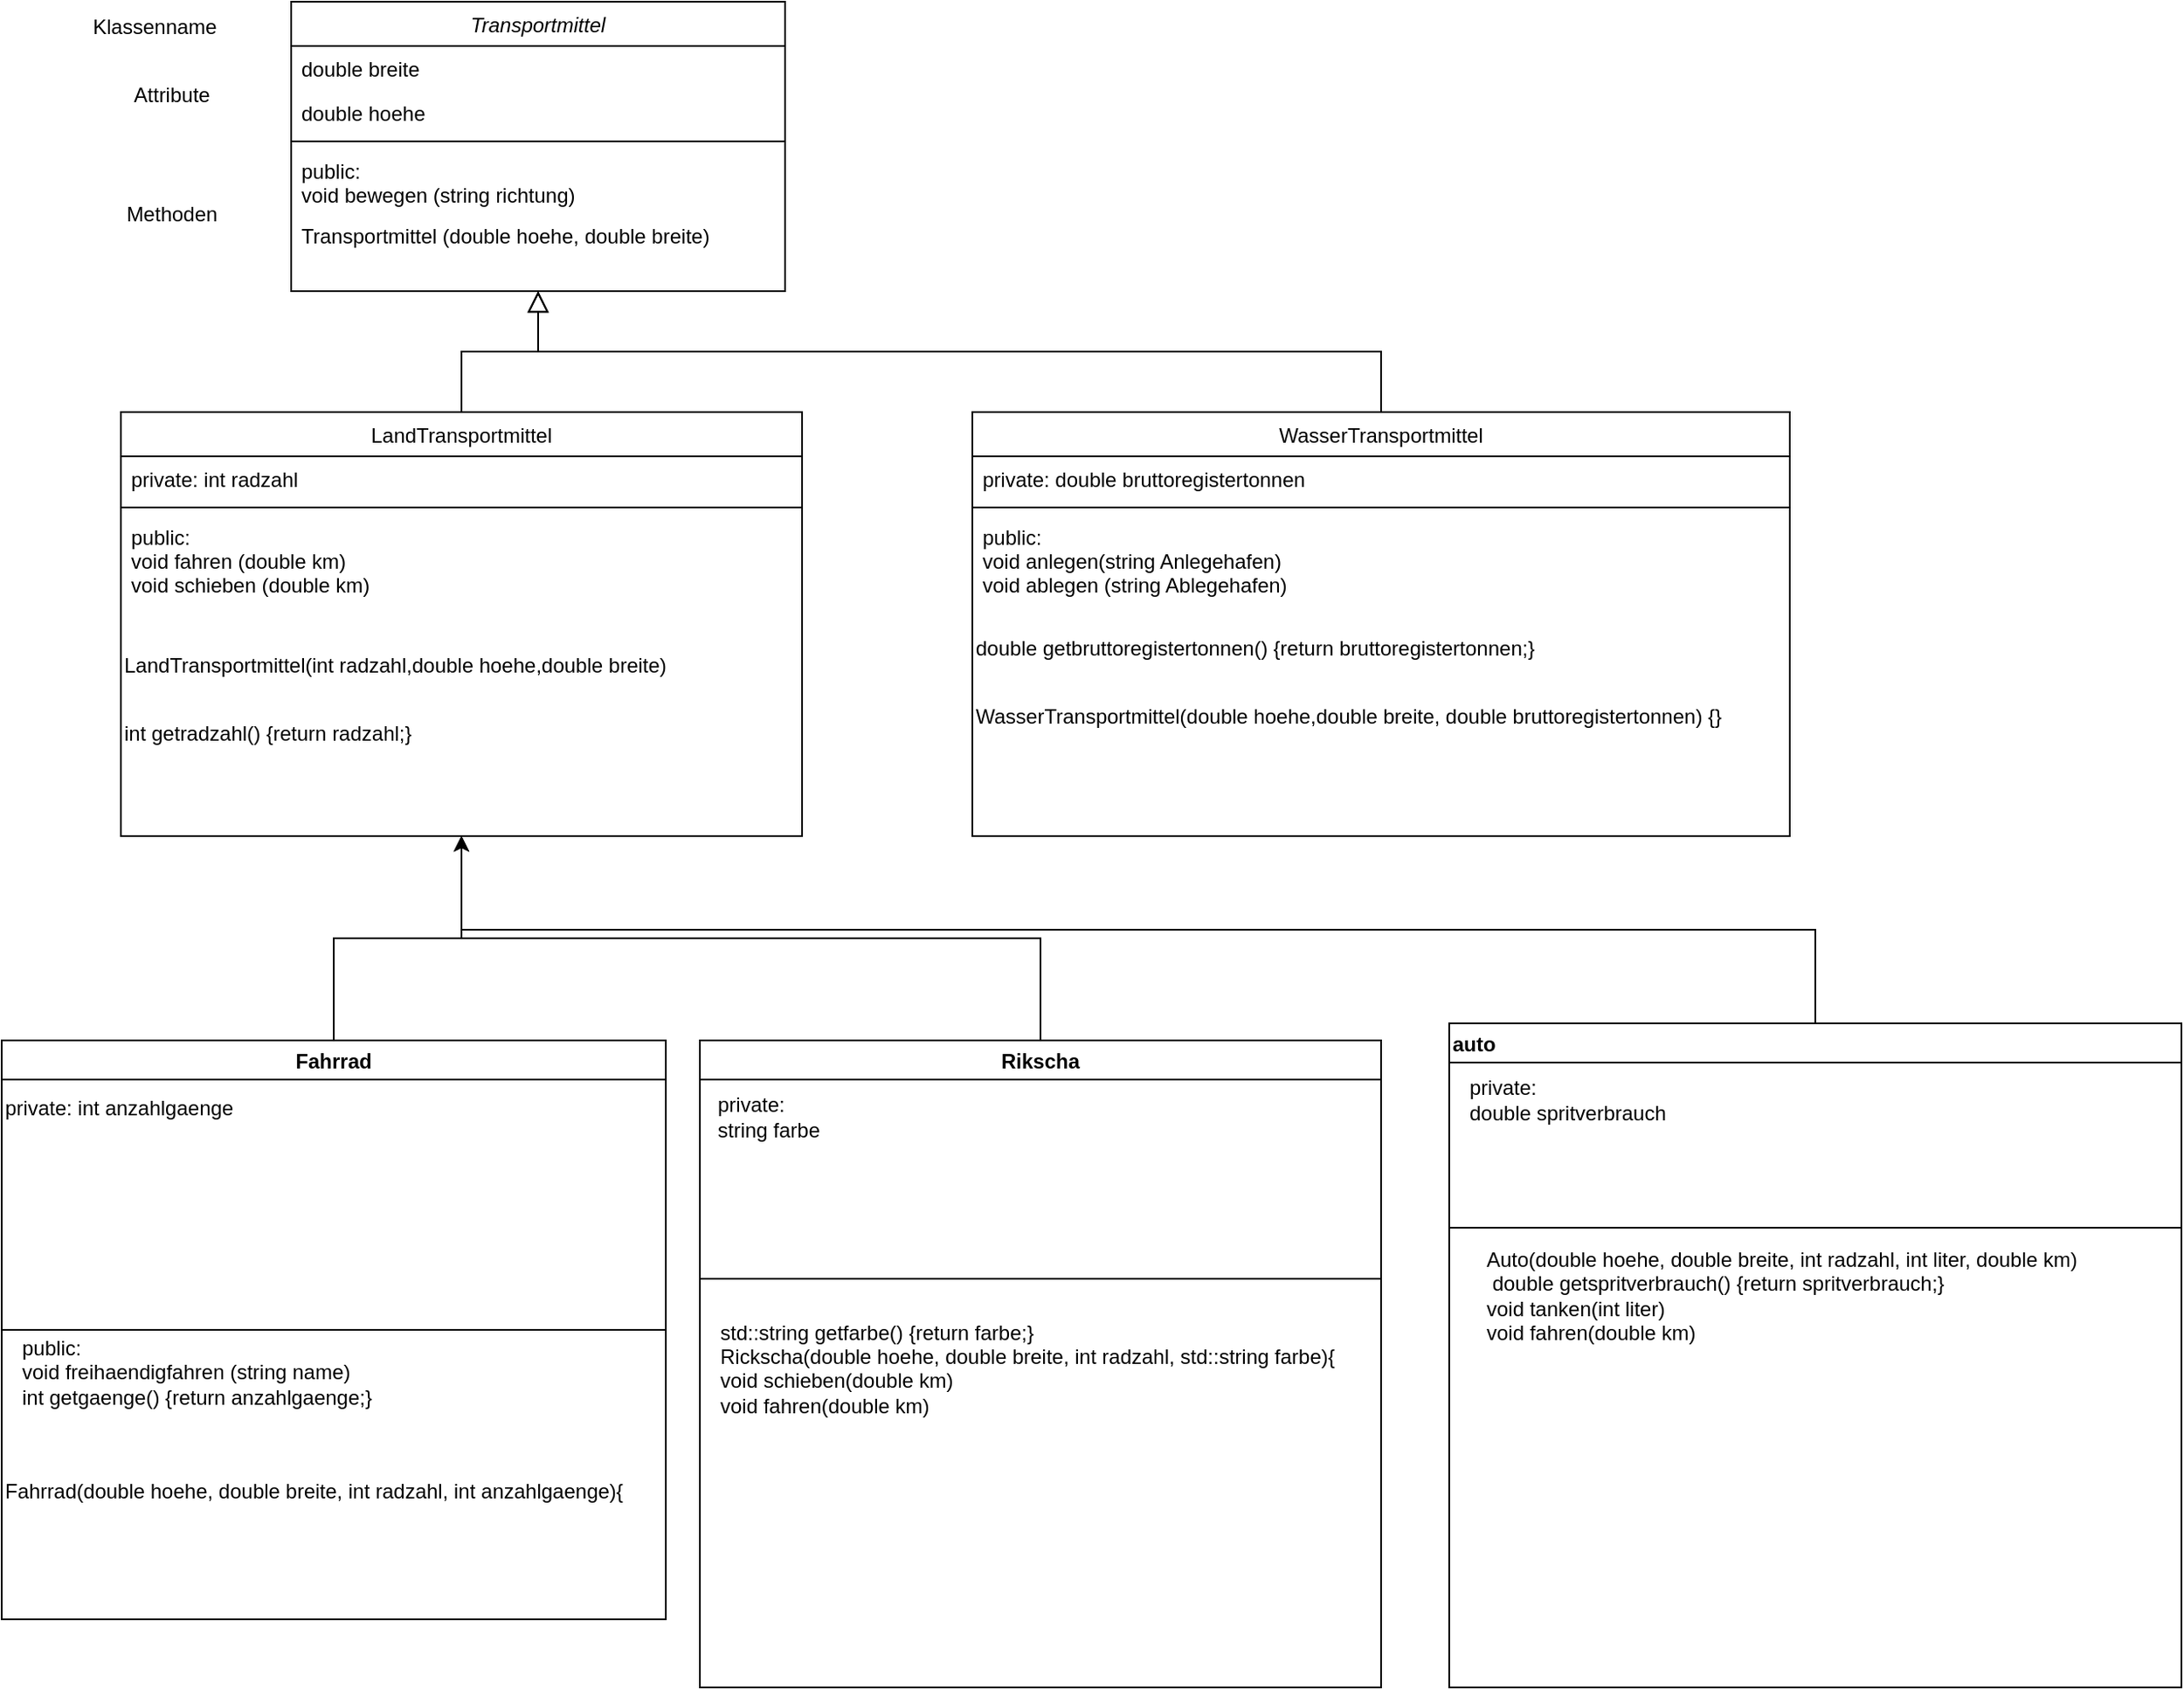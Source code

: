 <mxfile version="18.0.8" type="device"><diagram id="C5RBs43oDa-KdzZeNtuy" name="Page-1"><mxGraphModel dx="1422" dy="752" grid="1" gridSize="10" guides="1" tooltips="1" connect="1" arrows="1" fold="1" page="1" pageScale="1" pageWidth="827" pageHeight="1169" math="0" shadow="0"><root><mxCell id="WIyWlLk6GJQsqaUBKTNV-0"/><mxCell id="WIyWlLk6GJQsqaUBKTNV-1" parent="WIyWlLk6GJQsqaUBKTNV-0"/><mxCell id="zkfFHV4jXpPFQw0GAbJ--0" value="Transportmittel" style="swimlane;fontStyle=2;align=center;verticalAlign=top;childLayout=stackLayout;horizontal=1;startSize=26;horizontalStack=0;resizeParent=1;resizeLast=0;collapsible=1;marginBottom=0;rounded=0;shadow=0;strokeWidth=1;" parent="WIyWlLk6GJQsqaUBKTNV-1" vertex="1"><mxGeometry x="220" y="120" width="290" height="170" as="geometry"><mxRectangle x="230" y="140" width="160" height="26" as="alternateBounds"/></mxGeometry></mxCell><mxCell id="zkfFHV4jXpPFQw0GAbJ--1" value="double breite" style="text;align=left;verticalAlign=top;spacingLeft=4;spacingRight=4;overflow=hidden;rotatable=0;points=[[0,0.5],[1,0.5]];portConstraint=eastwest;" parent="zkfFHV4jXpPFQw0GAbJ--0" vertex="1"><mxGeometry y="26" width="290" height="26" as="geometry"/></mxCell><mxCell id="zkfFHV4jXpPFQw0GAbJ--2" value="double hoehe" style="text;align=left;verticalAlign=top;spacingLeft=4;spacingRight=4;overflow=hidden;rotatable=0;points=[[0,0.5],[1,0.5]];portConstraint=eastwest;rounded=0;shadow=0;html=0;" parent="zkfFHV4jXpPFQw0GAbJ--0" vertex="1"><mxGeometry y="52" width="290" height="26" as="geometry"/></mxCell><mxCell id="zkfFHV4jXpPFQw0GAbJ--4" value="" style="line;html=1;strokeWidth=1;align=left;verticalAlign=middle;spacingTop=-1;spacingLeft=3;spacingRight=3;rotatable=0;labelPosition=right;points=[];portConstraint=eastwest;" parent="zkfFHV4jXpPFQw0GAbJ--0" vertex="1"><mxGeometry y="78" width="290" height="8" as="geometry"/></mxCell><mxCell id="zkfFHV4jXpPFQw0GAbJ--5" value="public: &#xA;void bewegen (string richtung)" style="text;align=left;verticalAlign=top;spacingLeft=4;spacingRight=4;overflow=hidden;rotatable=0;points=[[0,0.5],[1,0.5]];portConstraint=eastwest;" parent="zkfFHV4jXpPFQw0GAbJ--0" vertex="1"><mxGeometry y="86" width="290" height="38" as="geometry"/></mxCell><mxCell id="zkfFHV4jXpPFQw0GAbJ--3" value="Transportmittel (double hoehe, double breite)" style="text;align=left;verticalAlign=top;spacingLeft=4;spacingRight=4;overflow=hidden;rotatable=0;points=[[0,0.5],[1,0.5]];portConstraint=eastwest;rounded=0;shadow=0;html=0;" parent="zkfFHV4jXpPFQw0GAbJ--0" vertex="1"><mxGeometry y="124" width="290" height="26" as="geometry"/></mxCell><mxCell id="zkfFHV4jXpPFQw0GAbJ--6" value="LandTransportmittel" style="swimlane;fontStyle=0;align=center;verticalAlign=top;childLayout=stackLayout;horizontal=1;startSize=26;horizontalStack=0;resizeParent=1;resizeLast=0;collapsible=1;marginBottom=0;rounded=0;shadow=0;strokeWidth=1;" parent="WIyWlLk6GJQsqaUBKTNV-1" vertex="1"><mxGeometry x="120" y="361" width="400" height="249" as="geometry"><mxRectangle x="130" y="380" width="160" height="26" as="alternateBounds"/></mxGeometry></mxCell><mxCell id="zkfFHV4jXpPFQw0GAbJ--7" value="private: int radzahl" style="text;align=left;verticalAlign=top;spacingLeft=4;spacingRight=4;overflow=hidden;rotatable=0;points=[[0,0.5],[1,0.5]];portConstraint=eastwest;" parent="zkfFHV4jXpPFQw0GAbJ--6" vertex="1"><mxGeometry y="26" width="400" height="26" as="geometry"/></mxCell><mxCell id="zkfFHV4jXpPFQw0GAbJ--9" value="" style="line;html=1;strokeWidth=1;align=left;verticalAlign=middle;spacingTop=-1;spacingLeft=3;spacingRight=3;rotatable=0;labelPosition=right;points=[];portConstraint=eastwest;" parent="zkfFHV4jXpPFQw0GAbJ--6" vertex="1"><mxGeometry y="52" width="400" height="8" as="geometry"/></mxCell><mxCell id="zkfFHV4jXpPFQw0GAbJ--10" value="public:&#xA;void fahren (double km)&#xA;void schieben (double km)" style="text;align=left;verticalAlign=top;spacingLeft=4;spacingRight=4;overflow=hidden;rotatable=0;points=[[0,0.5],[1,0.5]];portConstraint=eastwest;fontStyle=0" parent="zkfFHV4jXpPFQw0GAbJ--6" vertex="1"><mxGeometry y="60" width="400" height="64" as="geometry"/></mxCell><mxCell id="FkrEHabyoj4tpIeAjpfx-7" value="LandTransportmittel(int radzahl,double hoehe,double breite)" style="text;html=1;strokeColor=none;fillColor=none;align=left;verticalAlign=middle;whiteSpace=wrap;rounded=0;" parent="zkfFHV4jXpPFQw0GAbJ--6" vertex="1"><mxGeometry y="124" width="400" height="50" as="geometry"/></mxCell><mxCell id="1iAKyjaJY83AKe3qLG6z-0" value="int getradzahl() {return radzahl;}" style="text;html=1;strokeColor=none;fillColor=none;align=left;verticalAlign=middle;whiteSpace=wrap;rounded=0;" vertex="1" parent="zkfFHV4jXpPFQw0GAbJ--6"><mxGeometry y="174" width="400" height="30" as="geometry"/></mxCell><mxCell id="zkfFHV4jXpPFQw0GAbJ--12" value="" style="endArrow=block;endSize=10;endFill=0;shadow=0;strokeWidth=1;rounded=0;edgeStyle=elbowEdgeStyle;elbow=vertical;" parent="WIyWlLk6GJQsqaUBKTNV-1" source="zkfFHV4jXpPFQw0GAbJ--6" target="zkfFHV4jXpPFQw0GAbJ--0" edge="1"><mxGeometry width="160" relative="1" as="geometry"><mxPoint x="200" y="203" as="sourcePoint"/><mxPoint x="200" y="203" as="targetPoint"/></mxGeometry></mxCell><mxCell id="zkfFHV4jXpPFQw0GAbJ--16" value="" style="endArrow=block;endSize=10;endFill=0;shadow=0;strokeWidth=1;rounded=0;edgeStyle=elbowEdgeStyle;elbow=vertical;" parent="WIyWlLk6GJQsqaUBKTNV-1" source="FkrEHabyoj4tpIeAjpfx-14" target="zkfFHV4jXpPFQw0GAbJ--0" edge="1"><mxGeometry width="160" relative="1" as="geometry"><mxPoint x="520" y="360" as="sourcePoint"/><mxPoint x="310" y="271" as="targetPoint"/></mxGeometry></mxCell><mxCell id="FkrEHabyoj4tpIeAjpfx-2" value="Attribute" style="text;html=1;strokeColor=none;fillColor=none;align=center;verticalAlign=middle;whiteSpace=wrap;rounded=0;" parent="WIyWlLk6GJQsqaUBKTNV-1" vertex="1"><mxGeometry x="120" y="160" width="60" height="30" as="geometry"/></mxCell><mxCell id="FkrEHabyoj4tpIeAjpfx-3" value="Methoden" style="text;html=1;strokeColor=none;fillColor=none;align=center;verticalAlign=middle;whiteSpace=wrap;rounded=0;" parent="WIyWlLk6GJQsqaUBKTNV-1" vertex="1"><mxGeometry x="120" y="230" width="60" height="30" as="geometry"/></mxCell><mxCell id="FkrEHabyoj4tpIeAjpfx-4" value="Klassenname" style="text;html=1;strokeColor=none;fillColor=none;align=center;verticalAlign=middle;whiteSpace=wrap;rounded=0;" parent="WIyWlLk6GJQsqaUBKTNV-1" vertex="1"><mxGeometry x="110" y="120" width="60" height="30" as="geometry"/></mxCell><mxCell id="FkrEHabyoj4tpIeAjpfx-14" value="WasserTransportmittel" style="swimlane;fontStyle=0;align=center;verticalAlign=top;childLayout=stackLayout;horizontal=1;startSize=26;horizontalStack=0;resizeParent=1;resizeLast=0;collapsible=1;marginBottom=0;rounded=0;shadow=0;strokeWidth=1;" parent="WIyWlLk6GJQsqaUBKTNV-1" vertex="1"><mxGeometry x="620" y="361" width="480" height="249" as="geometry"><mxRectangle x="130" y="380" width="160" height="26" as="alternateBounds"/></mxGeometry></mxCell><mxCell id="FkrEHabyoj4tpIeAjpfx-15" value="private: double bruttoregistertonnen" style="text;align=left;verticalAlign=top;spacingLeft=4;spacingRight=4;overflow=hidden;rotatable=0;points=[[0,0.5],[1,0.5]];portConstraint=eastwest;" parent="FkrEHabyoj4tpIeAjpfx-14" vertex="1"><mxGeometry y="26" width="480" height="26" as="geometry"/></mxCell><mxCell id="FkrEHabyoj4tpIeAjpfx-17" value="" style="line;html=1;strokeWidth=1;align=left;verticalAlign=middle;spacingTop=-1;spacingLeft=3;spacingRight=3;rotatable=0;labelPosition=right;points=[];portConstraint=eastwest;" parent="FkrEHabyoj4tpIeAjpfx-14" vertex="1"><mxGeometry y="52" width="480" height="8" as="geometry"/></mxCell><mxCell id="FkrEHabyoj4tpIeAjpfx-18" value="public:&#xA;void anlegen(string Anlegehafen)&#xA;void ablegen (string Ablegehafen)" style="text;align=left;verticalAlign=top;spacingLeft=4;spacingRight=4;overflow=hidden;rotatable=0;points=[[0,0.5],[1,0.5]];portConstraint=eastwest;fontStyle=0" parent="FkrEHabyoj4tpIeAjpfx-14" vertex="1"><mxGeometry y="60" width="480" height="64" as="geometry"/></mxCell><mxCell id="FkrEHabyoj4tpIeAjpfx-19" value="double getbruttoregistertonnen() {return bruttoregistertonnen;}" style="text;html=1;strokeColor=none;fillColor=none;align=left;verticalAlign=middle;whiteSpace=wrap;rounded=0;" parent="FkrEHabyoj4tpIeAjpfx-14" vertex="1"><mxGeometry y="124" width="480" height="30" as="geometry"/></mxCell><mxCell id="FkrEHabyoj4tpIeAjpfx-20" value="WasserTransportmittel(double hoehe,double breite, double bruttoregistertonnen) {&lt;span style=&quot;&quot;&gt;}&lt;br&gt;&lt;/span&gt;" style="text;html=1;strokeColor=none;fillColor=none;align=left;verticalAlign=middle;whiteSpace=wrap;rounded=0;" parent="FkrEHabyoj4tpIeAjpfx-14" vertex="1"><mxGeometry y="154" width="480" height="50" as="geometry"/></mxCell><mxCell id="FkrEHabyoj4tpIeAjpfx-24" style="edgeStyle=orthogonalEdgeStyle;rounded=0;orthogonalLoop=1;jettySize=auto;html=1;exitX=0.5;exitY=0;exitDx=0;exitDy=0;entryX=0.5;entryY=1;entryDx=0;entryDy=0;" parent="WIyWlLk6GJQsqaUBKTNV-1" source="FkrEHabyoj4tpIeAjpfx-22" target="zkfFHV4jXpPFQw0GAbJ--6" edge="1"><mxGeometry relative="1" as="geometry"/></mxCell><mxCell id="FkrEHabyoj4tpIeAjpfx-22" value="auto" style="swimlane;align=left;" parent="WIyWlLk6GJQsqaUBKTNV-1" vertex="1"><mxGeometry x="900" y="720" width="430" height="390" as="geometry"/></mxCell><mxCell id="FkrEHabyoj4tpIeAjpfx-28" value="" style="swimlane;startSize=0;align=left;" parent="FkrEHabyoj4tpIeAjpfx-22" vertex="1"><mxGeometry y="120" width="430" height="270" as="geometry"/></mxCell><mxCell id="1iAKyjaJY83AKe3qLG6z-9" value="&lt;div&gt;Auto(double hoehe, double breite, int radzahl, int liter, double km)&lt;/div&gt;&lt;div&gt;&amp;nbsp;double getspritverbrauch() {return spritverbrauch;}&lt;/div&gt;&lt;div&gt;void tanken(int liter)&lt;/div&gt;&lt;div&gt;void fahren(double km)&lt;br&gt;&lt;/div&gt;" style="text;html=1;align=left;verticalAlign=middle;resizable=0;points=[];autosize=1;strokeColor=none;fillColor=none;" vertex="1" parent="FkrEHabyoj4tpIeAjpfx-28"><mxGeometry x="20" y="10" width="370" height="60" as="geometry"/></mxCell><mxCell id="1iAKyjaJY83AKe3qLG6z-8" value="&lt;div align=&quot;left&quot;&gt;private:&lt;/div&gt;&lt;div align=&quot;left&quot;&gt;double spritverbrauch&lt;br&gt;&lt;/div&gt;" style="text;html=1;align=left;verticalAlign=middle;resizable=0;points=[];autosize=1;strokeColor=none;fillColor=none;" vertex="1" parent="FkrEHabyoj4tpIeAjpfx-22"><mxGeometry x="10" y="30" width="130" height="30" as="geometry"/></mxCell><mxCell id="FkrEHabyoj4tpIeAjpfx-26" style="edgeStyle=orthogonalEdgeStyle;rounded=0;orthogonalLoop=1;jettySize=auto;html=1;exitX=0.5;exitY=0;exitDx=0;exitDy=0;entryX=0.5;entryY=1;entryDx=0;entryDy=0;" parent="WIyWlLk6GJQsqaUBKTNV-1" source="FkrEHabyoj4tpIeAjpfx-23" target="zkfFHV4jXpPFQw0GAbJ--6" edge="1"><mxGeometry relative="1" as="geometry"><mxPoint x="240" y="610" as="targetPoint"/></mxGeometry></mxCell><mxCell id="FkrEHabyoj4tpIeAjpfx-23" value="Rikscha" style="swimlane;" parent="WIyWlLk6GJQsqaUBKTNV-1" vertex="1"><mxGeometry x="460" y="730" width="400" height="380" as="geometry"/></mxCell><mxCell id="FkrEHabyoj4tpIeAjpfx-29" value="" style="swimlane;startSize=0;" parent="FkrEHabyoj4tpIeAjpfx-23" vertex="1"><mxGeometry y="140" width="400" height="240" as="geometry"/></mxCell><mxCell id="FkrEHabyoj4tpIeAjpfx-34" value="" style="swimlane;startSize=0;" parent="FkrEHabyoj4tpIeAjpfx-29" vertex="1"><mxGeometry x="-410" y="30" width="390" height="170" as="geometry"/></mxCell><mxCell id="FkrEHabyoj4tpIeAjpfx-37" value="&lt;div&gt;public: &lt;br&gt;&lt;/div&gt;&lt;div&gt;void freihaendigfahren (string name)&lt;/div&gt;int getgaenge() {return anzahlgaenge;}" style="text;html=1;align=left;verticalAlign=middle;resizable=0;points=[];autosize=1;strokeColor=none;fillColor=none;" parent="FkrEHabyoj4tpIeAjpfx-34" vertex="1"><mxGeometry x="10" width="230" height="50" as="geometry"/></mxCell><mxCell id="FkrEHabyoj4tpIeAjpfx-38" value="Fahrrad(double hoehe, double breite, int radzahl, int anzahlgaenge){" style="text;html=1;align=left;verticalAlign=middle;resizable=0;points=[];autosize=1;strokeColor=none;fillColor=none;" parent="FkrEHabyoj4tpIeAjpfx-34" vertex="1"><mxGeometry y="85" width="390" height="20" as="geometry"/></mxCell><mxCell id="1iAKyjaJY83AKe3qLG6z-5" value="&lt;div align=&quot;left&quot;&gt;std::string getfarbe() {return farbe;}&lt;/div&gt;&lt;div align=&quot;left&quot;&gt;Rickscha(double hoehe, double breite, int radzahl, std::string farbe){&lt;br&gt;&lt;/div&gt;&lt;div&gt;void schieben(double km)&lt;/div&gt;&lt;div&gt;void fahren(double km)&lt;br&gt;&lt;/div&gt;&lt;div&gt;&lt;br&gt;&lt;/div&gt;" style="text;html=1;align=left;verticalAlign=middle;resizable=0;points=[];autosize=1;strokeColor=none;fillColor=none;" vertex="1" parent="FkrEHabyoj4tpIeAjpfx-29"><mxGeometry x="10" y="20" width="390" height="80" as="geometry"/></mxCell><mxCell id="1iAKyjaJY83AKe3qLG6z-6" value="&lt;div align=&quot;left&quot;&gt;private:&lt;/div&gt;&lt;div&gt;string farbe&lt;br&gt;&lt;/div&gt;" style="text;html=1;align=center;verticalAlign=middle;resizable=0;points=[];autosize=1;strokeColor=none;fillColor=none;" vertex="1" parent="FkrEHabyoj4tpIeAjpfx-23"><mxGeometry y="30" width="80" height="30" as="geometry"/></mxCell><mxCell id="FkrEHabyoj4tpIeAjpfx-35" style="edgeStyle=orthogonalEdgeStyle;rounded=0;orthogonalLoop=1;jettySize=auto;html=1;entryX=0.5;entryY=1;entryDx=0;entryDy=0;" parent="WIyWlLk6GJQsqaUBKTNV-1" source="FkrEHabyoj4tpIeAjpfx-33" target="zkfFHV4jXpPFQw0GAbJ--6" edge="1"><mxGeometry relative="1" as="geometry"/></mxCell><mxCell id="FkrEHabyoj4tpIeAjpfx-33" value="Fahrrad" style="swimlane;" parent="WIyWlLk6GJQsqaUBKTNV-1" vertex="1"><mxGeometry x="50" y="730" width="390" height="340" as="geometry"/></mxCell><mxCell id="FkrEHabyoj4tpIeAjpfx-36" value="private: int anzahlgaenge" style="text;html=1;align=left;verticalAlign=middle;resizable=0;points=[];autosize=1;strokeColor=none;fillColor=none;" parent="FkrEHabyoj4tpIeAjpfx-33" vertex="1"><mxGeometry y="30" width="150" height="20" as="geometry"/></mxCell></root></mxGraphModel></diagram></mxfile>